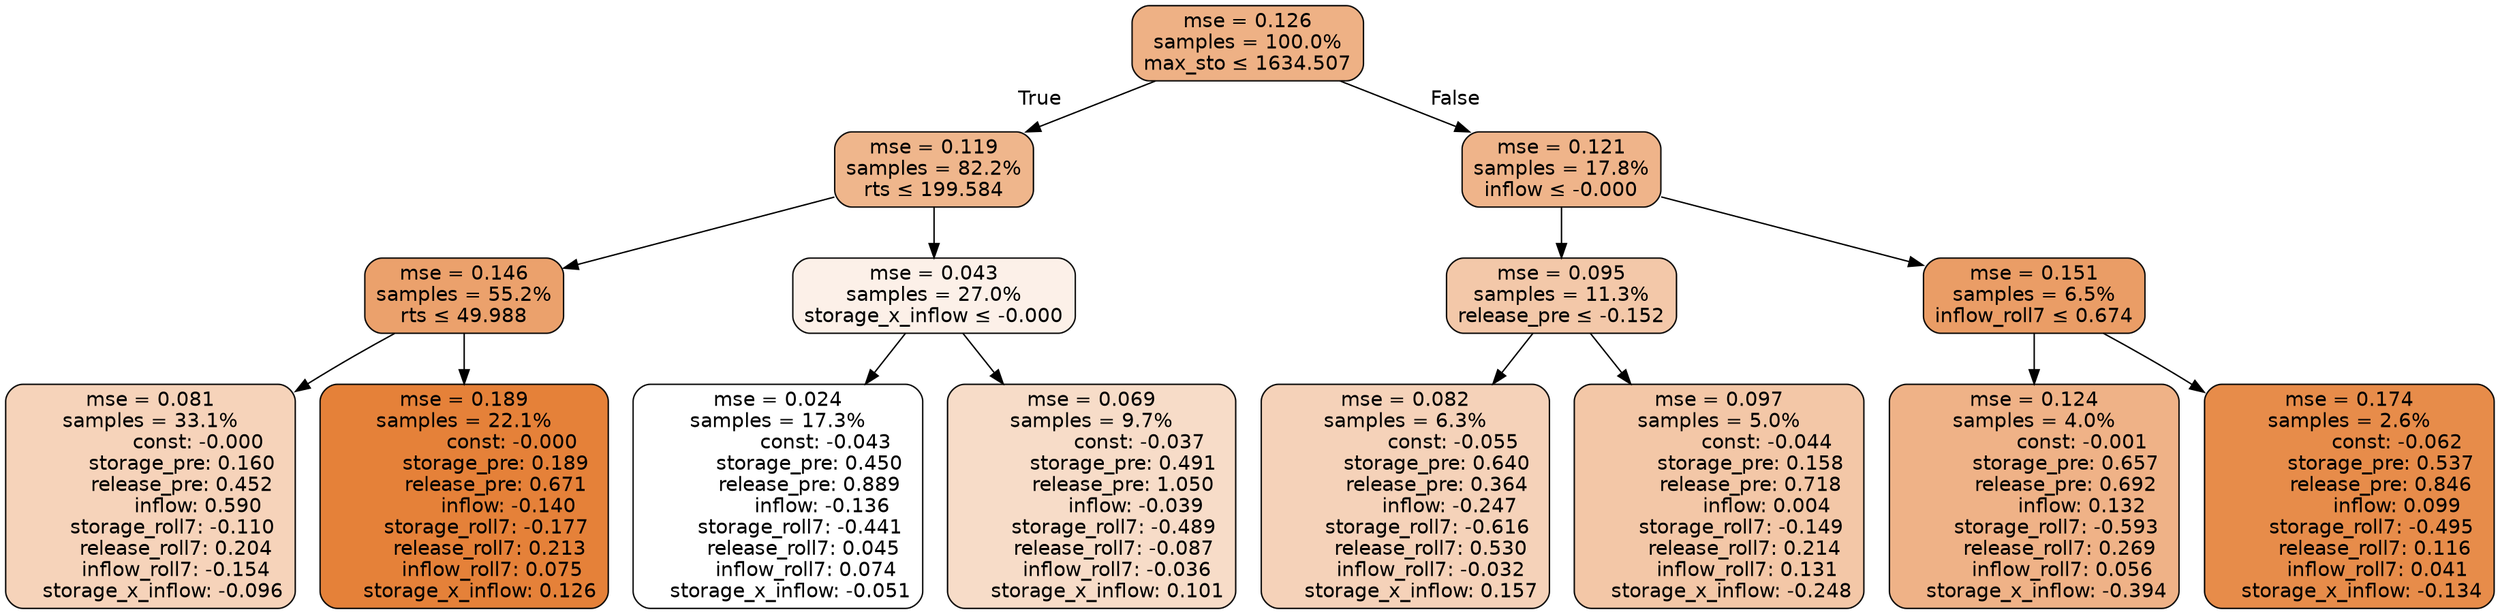 digraph tree {
bgcolor="transparent"
node [shape=rectangle, style="filled, rounded", color="black", fontname=helvetica] ;
edge [fontname=helvetica] ;
	"0" [label="mse = 0.126
samples = 100.0%
max_sto &le; 1634.507", fillcolor="#eeb185"]
	"1" [label="mse = 0.119
samples = 82.2%
rts &le; 199.584", fillcolor="#efb68c"]
	"2" [label="mse = 0.146
samples = 55.2%
rts &le; 49.988", fillcolor="#eba16c"]
	"3" [label="mse = 0.081
samples = 33.1%
               const: -0.000
          storage_pre: 0.160
          release_pre: 0.452
               inflow: 0.590
       storage_roll7: -0.110
        release_roll7: 0.204
        inflow_roll7: -0.154
    storage_x_inflow: -0.096", fillcolor="#f6d3ba"]
	"4" [label="mse = 0.189
samples = 22.1%
               const: -0.000
          storage_pre: 0.189
          release_pre: 0.671
              inflow: -0.140
       storage_roll7: -0.177
        release_roll7: 0.213
         inflow_roll7: 0.075
     storage_x_inflow: 0.126", fillcolor="#e58139"]
	"5" [label="mse = 0.043
samples = 27.0%
storage_x_inflow &le; -0.000", fillcolor="#fcf0e8"]
	"6" [label="mse = 0.024
samples = 17.3%
               const: -0.043
          storage_pre: 0.450
          release_pre: 0.889
              inflow: -0.136
       storage_roll7: -0.441
        release_roll7: 0.045
         inflow_roll7: 0.074
    storage_x_inflow: -0.051", fillcolor="#ffffff"]
	"7" [label="mse = 0.069
samples = 9.7%
               const: -0.037
          storage_pre: 0.491
          release_pre: 1.050
              inflow: -0.039
       storage_roll7: -0.489
       release_roll7: -0.087
        inflow_roll7: -0.036
     storage_x_inflow: 0.101", fillcolor="#f7dcc8"]
	"8" [label="mse = 0.121
samples = 17.8%
inflow &le; -0.000", fillcolor="#efb48a"]
	"9" [label="mse = 0.095
samples = 11.3%
release_pre &le; -0.152", fillcolor="#f3c8a9"]
	"10" [label="mse = 0.082
samples = 6.3%
               const: -0.055
          storage_pre: 0.640
          release_pre: 0.364
              inflow: -0.247
       storage_roll7: -0.616
        release_roll7: 0.530
        inflow_roll7: -0.032
     storage_x_inflow: 0.157", fillcolor="#f5d2b9"]
	"11" [label="mse = 0.097
samples = 5.0%
               const: -0.044
          storage_pre: 0.158
          release_pre: 0.718
               inflow: 0.004
       storage_roll7: -0.149
        release_roll7: 0.214
         inflow_roll7: 0.131
    storage_x_inflow: -0.248", fillcolor="#f3c7a7"]
	"12" [label="mse = 0.151
samples = 6.5%
inflow_roll7 &le; 0.674", fillcolor="#ea9d66"]
	"13" [label="mse = 0.124
samples = 4.0%
               const: -0.001
          storage_pre: 0.657
          release_pre: 0.692
               inflow: 0.132
       storage_roll7: -0.593
        release_roll7: 0.269
         inflow_roll7: 0.056
    storage_x_inflow: -0.394", fillcolor="#efb287"]
	"14" [label="mse = 0.174
samples = 2.6%
               const: -0.062
          storage_pre: 0.537
          release_pre: 0.846
               inflow: 0.099
       storage_roll7: -0.495
        release_roll7: 0.116
         inflow_roll7: 0.041
    storage_x_inflow: -0.134", fillcolor="#e78c4a"]

	"0" -> "1" [labeldistance=2.5, labelangle=45, headlabel="True"]
	"1" -> "2"
	"2" -> "3"
	"2" -> "4"
	"1" -> "5"
	"5" -> "6"
	"5" -> "7"
	"0" -> "8" [labeldistance=2.5, labelangle=-45, headlabel="False"]
	"8" -> "9"
	"9" -> "10"
	"9" -> "11"
	"8" -> "12"
	"12" -> "13"
	"12" -> "14"
}